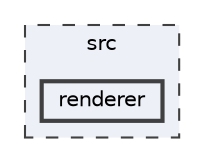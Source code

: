 digraph "src/renderer"
{
 // LATEX_PDF_SIZE
  bgcolor="transparent";
  edge [fontname=Helvetica,fontsize=10,labelfontname=Helvetica,labelfontsize=10];
  node [fontname=Helvetica,fontsize=10,shape=box,height=0.2,width=0.4];
  compound=true
  subgraph clusterdir_68267d1309a1af8e8297ef4c3efbcdba {
    graph [ bgcolor="#edf0f7", pencolor="grey25", label="src", fontname=Helvetica,fontsize=10 style="filled,dashed", URL="dir_68267d1309a1af8e8297ef4c3efbcdba.html",tooltip=""]
  dir_7bc5e25958a2fb25a8561f3aa0def6c5 [label="renderer", fillcolor="#edf0f7", color="grey25", style="filled,bold", URL="dir_7bc5e25958a2fb25a8561f3aa0def6c5.html",tooltip=""];
  }
}
